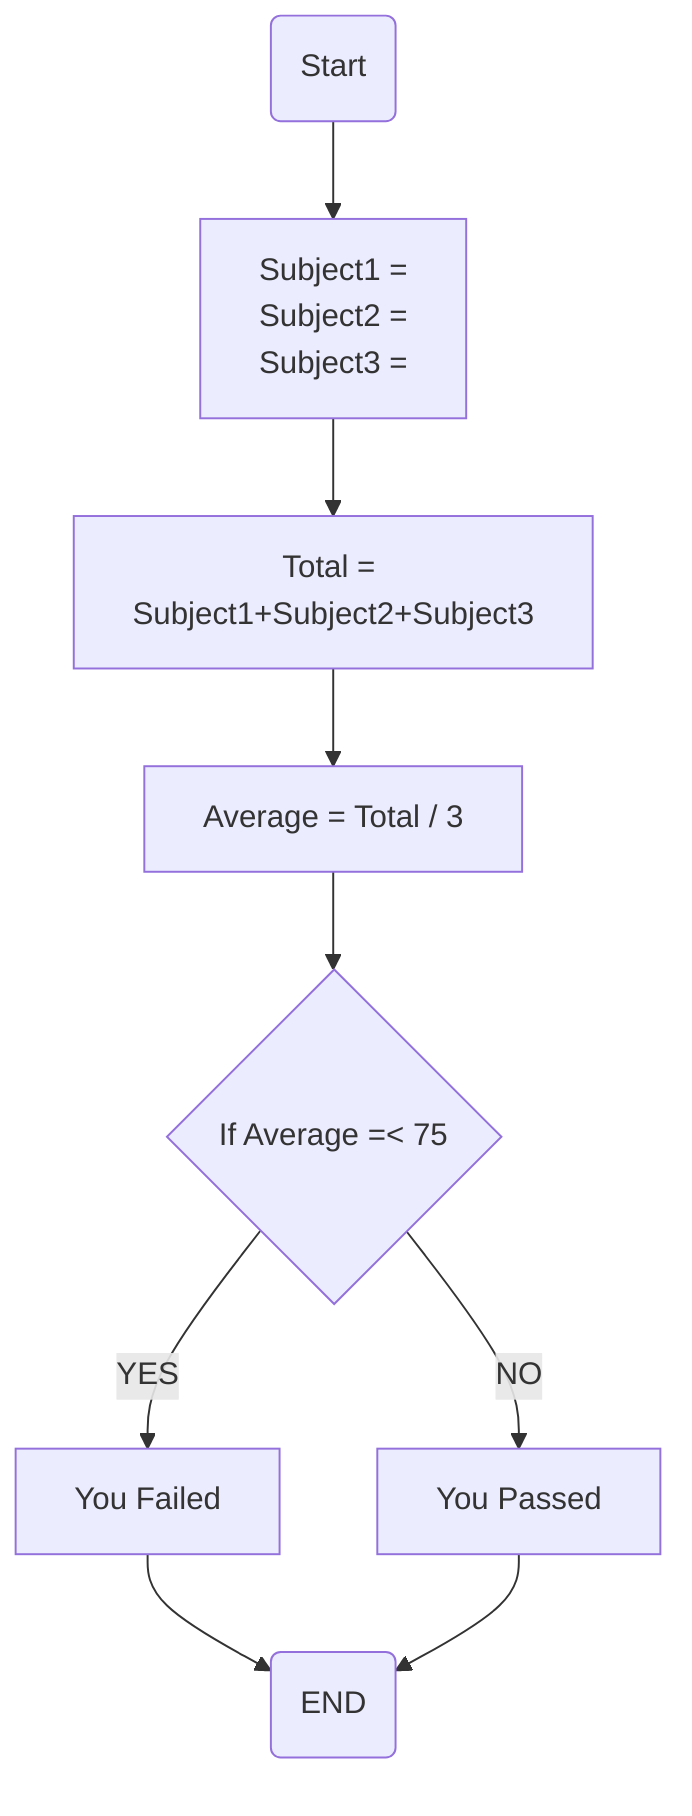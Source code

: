 ---
config:
  layout: dagre
---
flowchart TD
    A("Start") --> B["Subject1 = 
    Subject2 = 
    Subject3 ="]
    B --> C["Total = Subject1+Subject2+Subject3"]
    C --> D["Average = Total / 3"]
    D --> E{"If Average =&lt; 75"}
    E -- YES --> F["You Failed"]
    E -- NO --> G["You Passed"]
    F --> H("END")
    G --> H